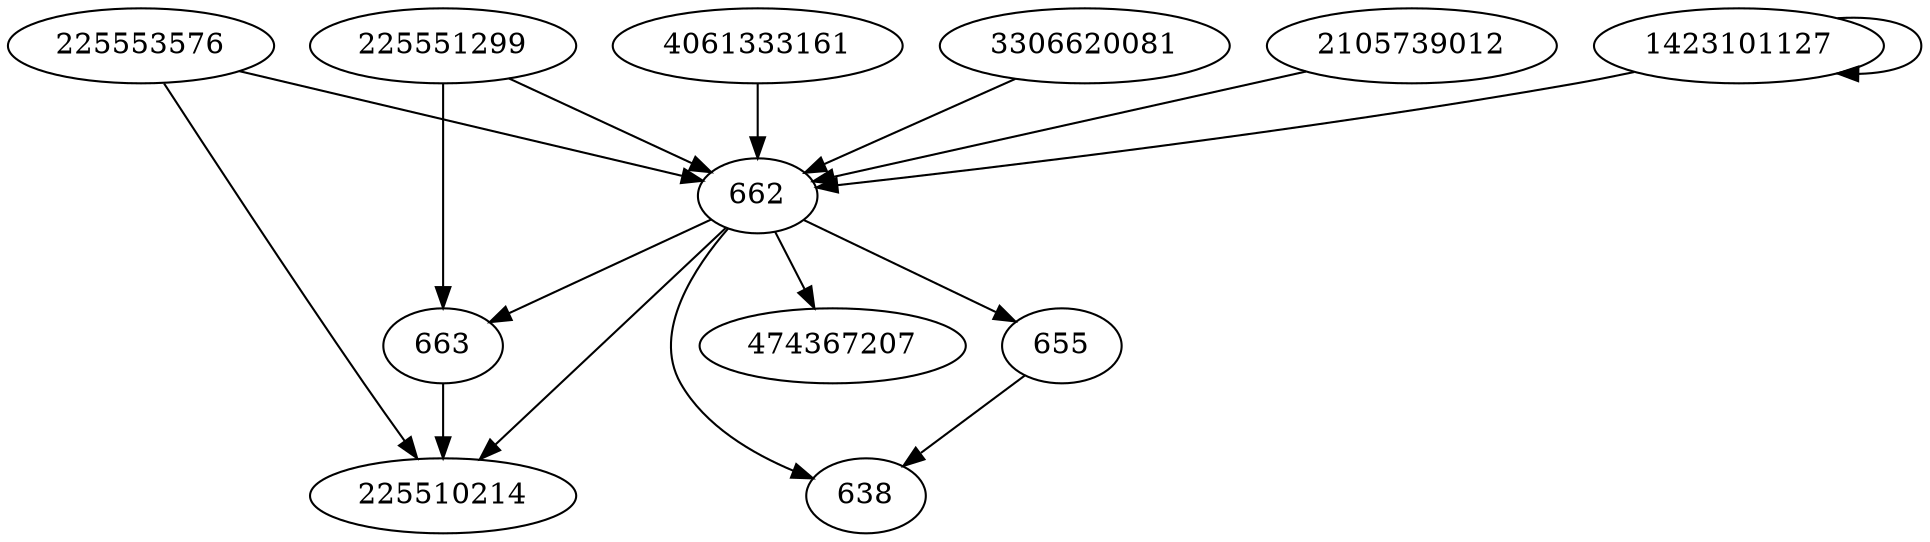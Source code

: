 digraph  {
225551299;
2105739012;
225510214;
1423101127;
225553576;
4061333161;
474367207;
655;
3306620081;
662;
663;
638;
225551299 -> 662;
225551299 -> 663;
2105739012 -> 662;
1423101127 -> 662;
1423101127 -> 1423101127;
225553576 -> 662;
225553576 -> 225510214;
4061333161 -> 662;
655 -> 638;
3306620081 -> 662;
662 -> 474367207;
662 -> 655;
662 -> 225510214;
662 -> 638;
662 -> 663;
663 -> 225510214;
}
